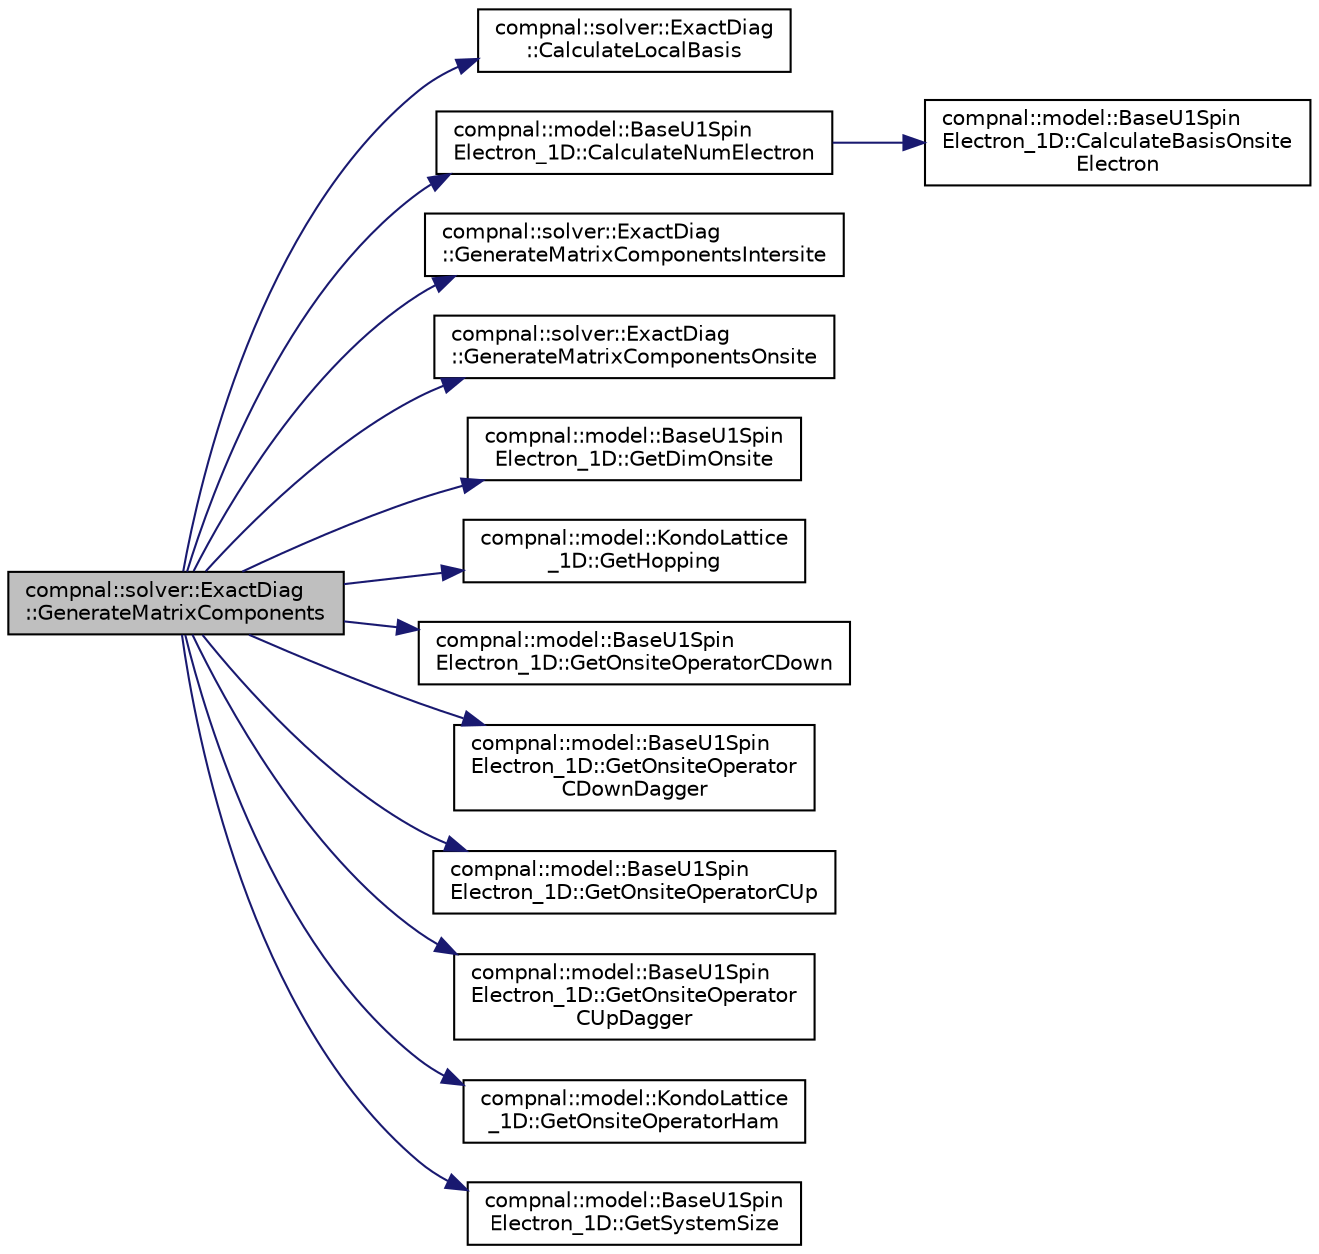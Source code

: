 digraph "compnal::solver::ExactDiag::GenerateMatrixComponents"
{
 // INTERACTIVE_SVG=YES
 // LATEX_PDF_SIZE
  edge [fontname="Helvetica",fontsize="10",labelfontname="Helvetica",labelfontsize="10"];
  node [fontname="Helvetica",fontsize="10",shape=record];
  rankdir="LR";
  Node1 [label="compnal::solver::ExactDiag\l::GenerateMatrixComponents",height=0.2,width=0.4,color="black", fillcolor="grey75", style="filled", fontcolor="black",tooltip=" "];
  Node1 -> Node2 [color="midnightblue",fontsize="10",style="solid",fontname="Helvetica"];
  Node2 [label="compnal::solver::ExactDiag\l::CalculateLocalBasis",height=0.2,width=0.4,color="black", fillcolor="white", style="filled",URL="$de/d7d/classcompnal_1_1solver_1_1_exact_diag.html#a1a3a0400cf96ee595d5a095cfb1c4f87",tooltip=" "];
  Node1 -> Node3 [color="midnightblue",fontsize="10",style="solid",fontname="Helvetica"];
  Node3 [label="compnal::model::BaseU1Spin\lElectron_1D::CalculateNumElectron",height=0.2,width=0.4,color="black", fillcolor="white", style="filled",URL="$de/d75/classcompnal_1_1model_1_1_base_u1_spin_electron__1_d.html#a66a72d066c290e214f6407b0eb746c42",tooltip="Calculate the number of electrons from the input onsite basis."];
  Node3 -> Node4 [color="midnightblue",fontsize="10",style="solid",fontname="Helvetica"];
  Node4 [label="compnal::model::BaseU1Spin\lElectron_1D::CalculateBasisOnsite\lElectron",height=0.2,width=0.4,color="black", fillcolor="white", style="filled",URL="$de/d75/classcompnal_1_1model_1_1_base_u1_spin_electron__1_d.html#a24cd17110e9bf7bfb6426f8673adb861",tooltip="Calculate onsite basis for the electrons from an onsite basis."];
  Node1 -> Node5 [color="midnightblue",fontsize="10",style="solid",fontname="Helvetica"];
  Node5 [label="compnal::solver::ExactDiag\l::GenerateMatrixComponentsIntersite",height=0.2,width=0.4,color="black", fillcolor="white", style="filled",URL="$de/d7d/classcompnal_1_1solver_1_1_exact_diag.html#aedb25e4c8e244da2a95c38f855d0c5d1",tooltip=" "];
  Node1 -> Node6 [color="midnightblue",fontsize="10",style="solid",fontname="Helvetica"];
  Node6 [label="compnal::solver::ExactDiag\l::GenerateMatrixComponentsOnsite",height=0.2,width=0.4,color="black", fillcolor="white", style="filled",URL="$de/d7d/classcompnal_1_1solver_1_1_exact_diag.html#a0b18fac0aecdc44c9c3309c8e8a7dfc8",tooltip=" "];
  Node1 -> Node7 [color="midnightblue",fontsize="10",style="solid",fontname="Helvetica"];
  Node7 [label="compnal::model::BaseU1Spin\lElectron_1D::GetDimOnsite",height=0.2,width=0.4,color="black", fillcolor="white", style="filled",URL="$de/d75/classcompnal_1_1model_1_1_base_u1_spin_electron__1_d.html#af509aa69f9a132afbfafd86974317f3a",tooltip="Get dimension of the local Hilbert space, ."];
  Node1 -> Node8 [color="midnightblue",fontsize="10",style="solid",fontname="Helvetica"];
  Node8 [label="compnal::model::KondoLattice\l_1D::GetHopping",height=0.2,width=0.4,color="black", fillcolor="white", style="filled",URL="$d1/d89/classcompnal_1_1model_1_1_kondo_lattice__1_d.html#aa896770fcaa6a044e9083b8fbb8db3b3",tooltip="Get hopping energy ."];
  Node1 -> Node9 [color="midnightblue",fontsize="10",style="solid",fontname="Helvetica"];
  Node9 [label="compnal::model::BaseU1Spin\lElectron_1D::GetOnsiteOperatorCDown",height=0.2,width=0.4,color="black", fillcolor="white", style="filled",URL="$de/d75/classcompnal_1_1model_1_1_base_u1_spin_electron__1_d.html#a114ca4b0dec996f77b7f85c7f846f1b4",tooltip="Get the annihilation operator for the electrons with the down spin ."];
  Node1 -> Node10 [color="midnightblue",fontsize="10",style="solid",fontname="Helvetica"];
  Node10 [label="compnal::model::BaseU1Spin\lElectron_1D::GetOnsiteOperator\lCDownDagger",height=0.2,width=0.4,color="black", fillcolor="white", style="filled",URL="$de/d75/classcompnal_1_1model_1_1_base_u1_spin_electron__1_d.html#a4698ebcfbb9c957bb2edef2eccfdcd24",tooltip="Get the creation operator for the electrons with the down spin ."];
  Node1 -> Node11 [color="midnightblue",fontsize="10",style="solid",fontname="Helvetica"];
  Node11 [label="compnal::model::BaseU1Spin\lElectron_1D::GetOnsiteOperatorCUp",height=0.2,width=0.4,color="black", fillcolor="white", style="filled",URL="$de/d75/classcompnal_1_1model_1_1_base_u1_spin_electron__1_d.html#a65f4321d5d41b8898b4dcf17dd83329d",tooltip="Get the annihilation operator for the electrons with the up spin ."];
  Node1 -> Node12 [color="midnightblue",fontsize="10",style="solid",fontname="Helvetica"];
  Node12 [label="compnal::model::BaseU1Spin\lElectron_1D::GetOnsiteOperator\lCUpDagger",height=0.2,width=0.4,color="black", fillcolor="white", style="filled",URL="$de/d75/classcompnal_1_1model_1_1_base_u1_spin_electron__1_d.html#a3686b4987cd45b9524faa073e1834cbb",tooltip="Get the creation operator for the electrons with the up spin ."];
  Node1 -> Node13 [color="midnightblue",fontsize="10",style="solid",fontname="Helvetica"];
  Node13 [label="compnal::model::KondoLattice\l_1D::GetOnsiteOperatorHam",height=0.2,width=0.4,color="black", fillcolor="white", style="filled",URL="$d1/d89/classcompnal_1_1model_1_1_kondo_lattice__1_d.html#aef91160bc62bb058ea4dbb943bb60b0c",tooltip="Get the onsite Hamiltonian."];
  Node1 -> Node14 [color="midnightblue",fontsize="10",style="solid",fontname="Helvetica"];
  Node14 [label="compnal::model::BaseU1Spin\lElectron_1D::GetSystemSize",height=0.2,width=0.4,color="black", fillcolor="white", style="filled",URL="$de/d75/classcompnal_1_1model_1_1_base_u1_spin_electron__1_d.html#ac5aca3c2e80d606a71879e5103a5fb39",tooltip="Get the system size ."];
}
